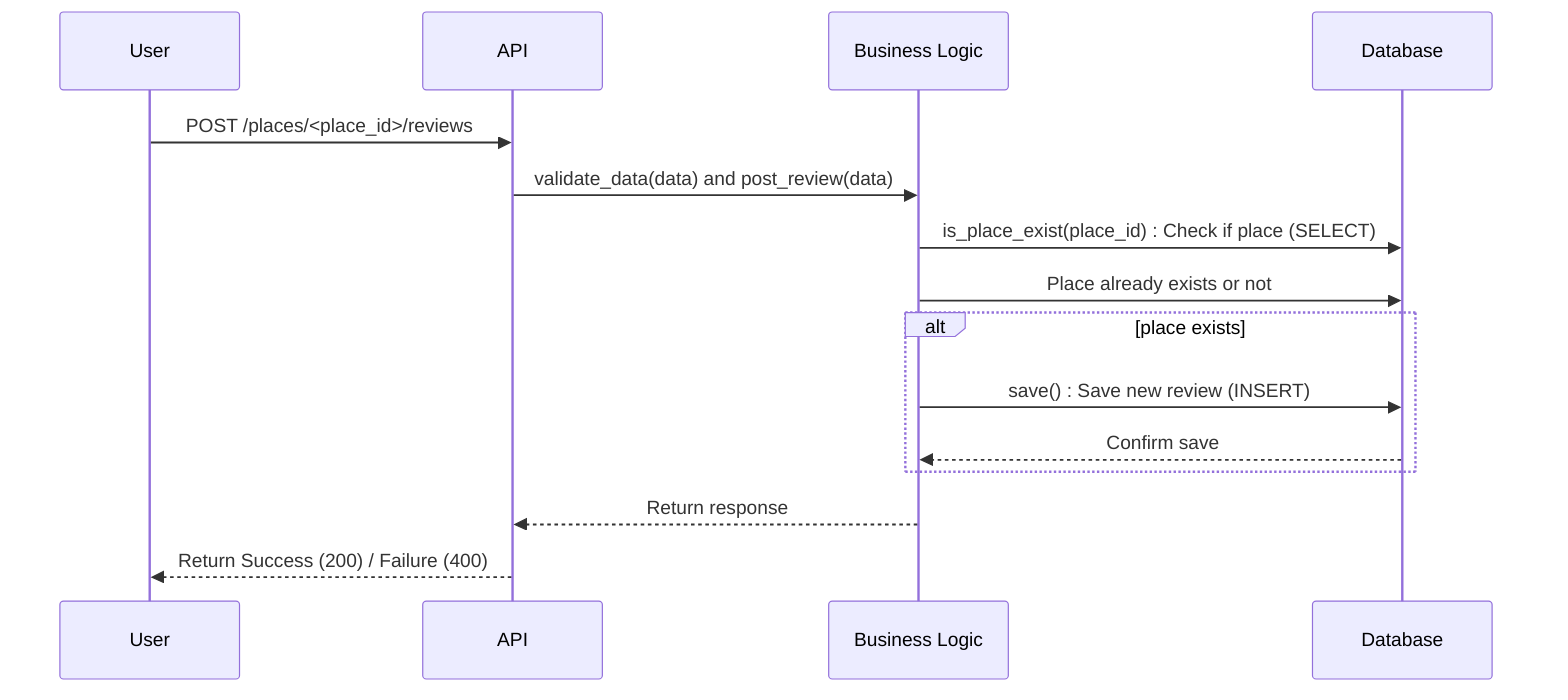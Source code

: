 sequenceDiagram
    participant User
    participant API
    participant Business Logic
    participant Database

    User ->> API: POST /places/<place_id>/reviews
    API ->> Business Logic: validate_data(data) and post_review(data)
    Business Logic ->> Database: is_place_exist(place_id) : Check if place (SELECT)
    Business Logic ->> Database: Place already exists or not
    alt place exists
        Business Logic ->> Database: save() : Save new review (INSERT)
        Database -->> Business Logic: Confirm save
    end
    Business Logic -->> API: Return response
    API -->> User: Return Success (200) / Failure (400)